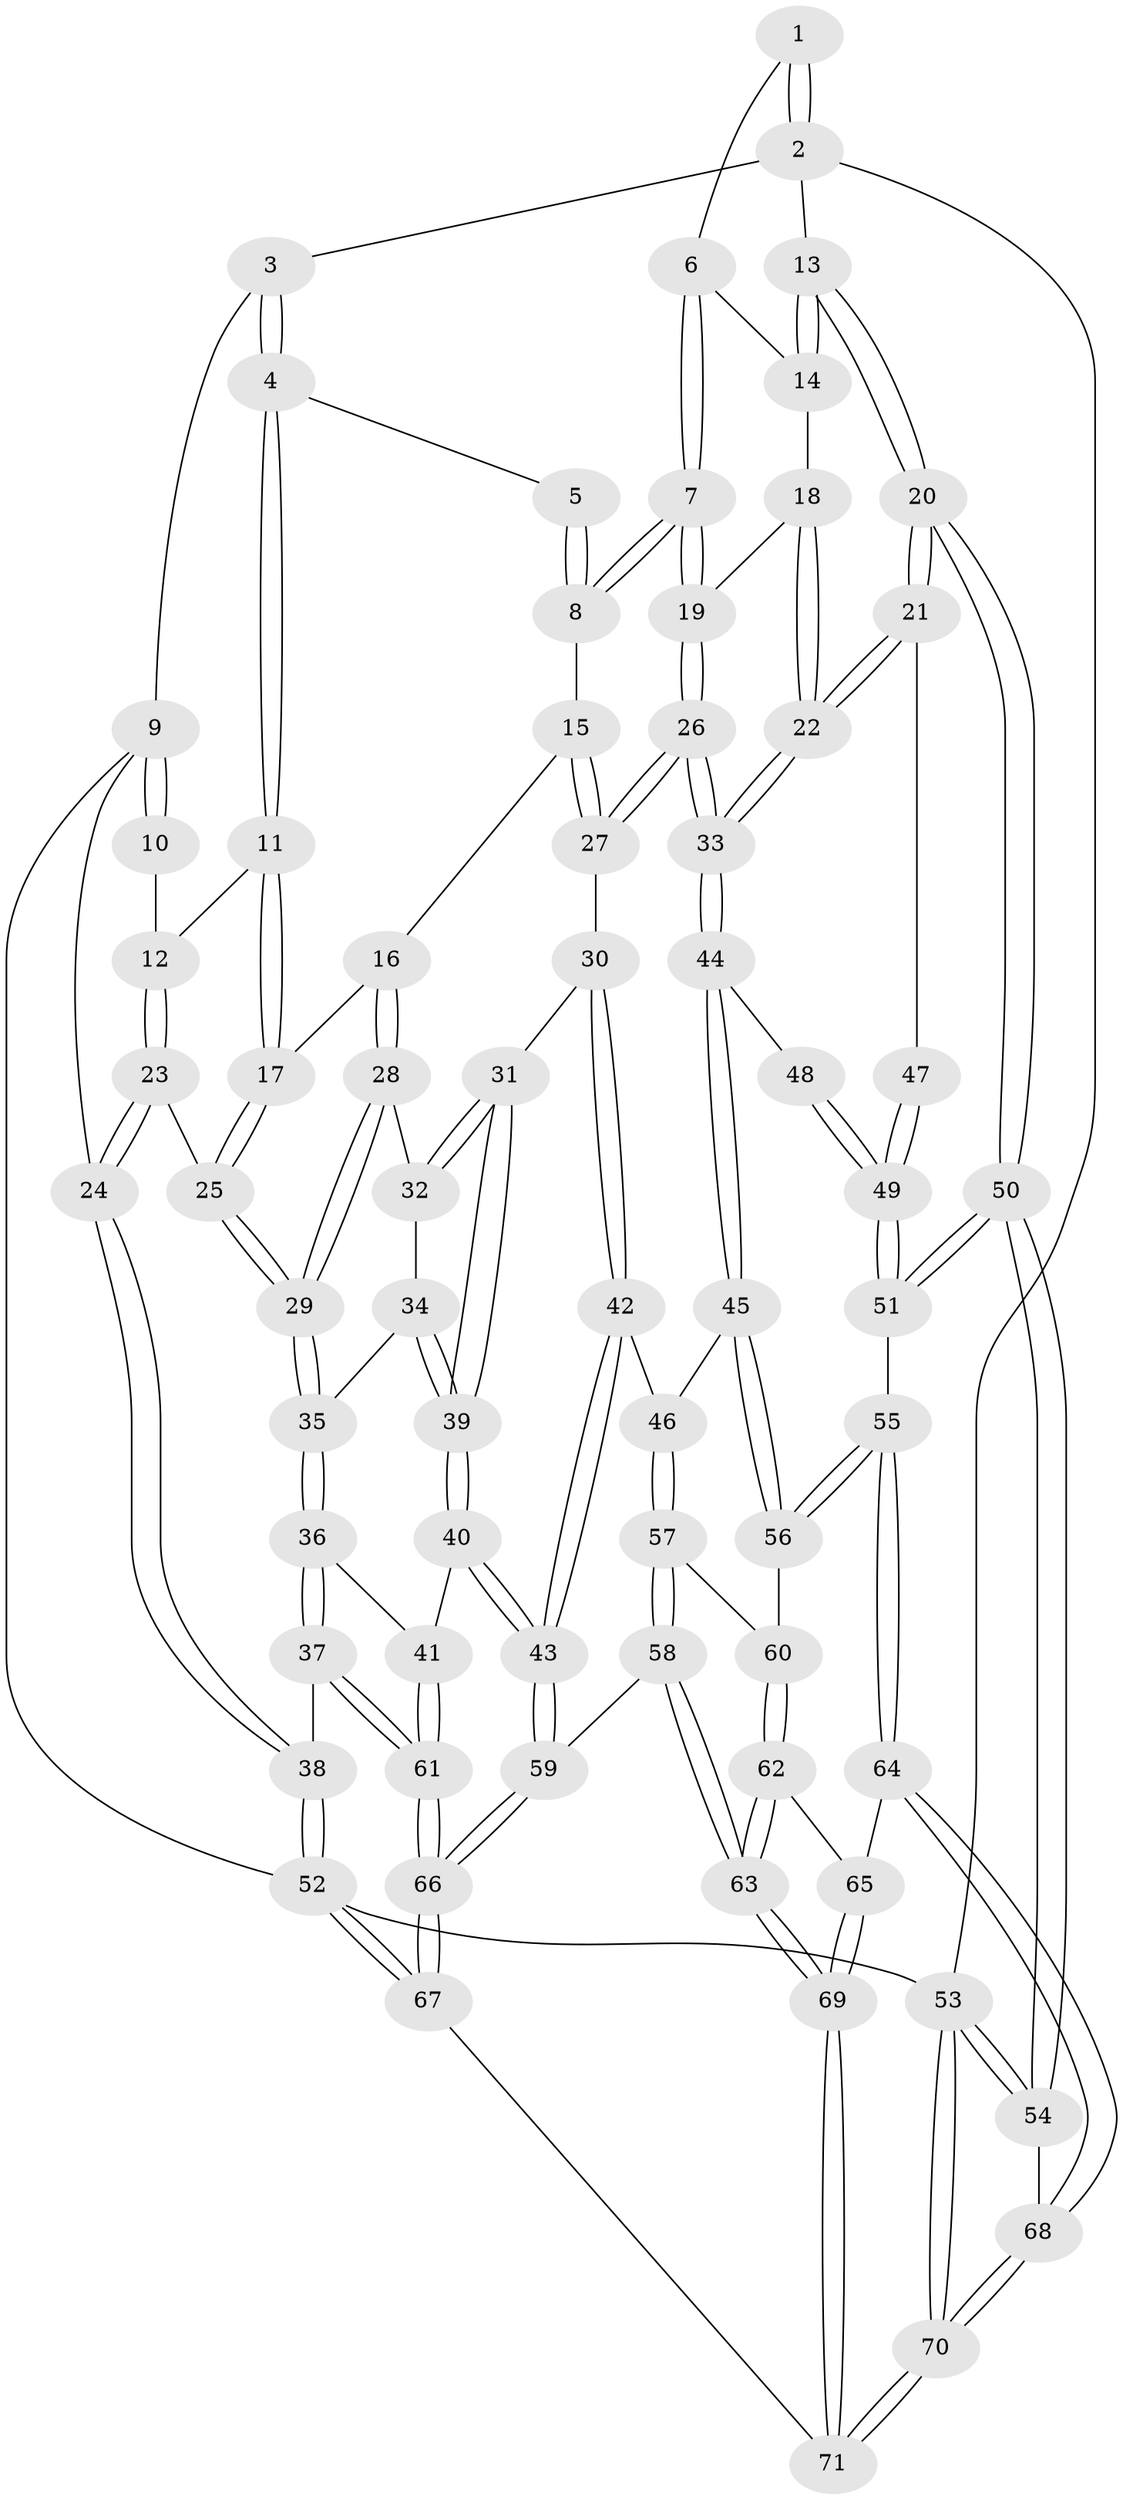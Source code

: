 // Generated by graph-tools (version 1.1) at 2025/11/02/27/25 16:11:59]
// undirected, 71 vertices, 174 edges
graph export_dot {
graph [start="1"]
  node [color=gray90,style=filled];
  1 [pos="+0.8875864058335209+0"];
  2 [pos="+1+0"];
  3 [pos="+0.2912056000284188+0"];
  4 [pos="+0.3311101400386828+0"];
  5 [pos="+0.6588424592037898+0"];
  6 [pos="+0.8651288851860818+0.04893076889209228"];
  7 [pos="+0.7047113787523823+0.2557348131720702"];
  8 [pos="+0.6470390825729736+0.12337694257488478"];
  9 [pos="+0+0.2626850755409694"];
  10 [pos="+0.10134532837765436+0.03784483887871047"];
  11 [pos="+0.33776825707606695+0.11778011551813891"];
  12 [pos="+0.12730398947396535+0.19277744810471753"];
  13 [pos="+1+0.3296542238415116"];
  14 [pos="+0.8786093663032238+0.12763638961199"];
  15 [pos="+0.44865965299690413+0.21725208185845876"];
  16 [pos="+0.3713717101753392+0.18311480446645534"];
  17 [pos="+0.34857097895045164+0.15303113369996318"];
  18 [pos="+0.8747175743964906+0.17971407711891008"];
  19 [pos="+0.7089811807156946+0.2825526676613805"];
  20 [pos="+1+0.3665603126847898"];
  21 [pos="+1+0.38008365662546223"];
  22 [pos="+1+0.3732190535696955"];
  23 [pos="+0.018948332490902643+0.28725932485517214"];
  24 [pos="+0+0.33208689633379007"];
  25 [pos="+0.19085403498161735+0.30927481857148703"];
  26 [pos="+0.6964409522602648+0.40213350914405577"];
  27 [pos="+0.6254175629210053+0.4011852216075508"];
  28 [pos="+0.3520827240436862+0.33744139483083224"];
  29 [pos="+0.2511083309958959+0.42948148283512866"];
  30 [pos="+0.6077474242111057+0.4109911490713973"];
  31 [pos="+0.510205840120279+0.4433920746453819"];
  32 [pos="+0.3936465778198424+0.3807760908997832"];
  33 [pos="+0.7286660190294809+0.4278085071560552"];
  34 [pos="+0.3588006222599486+0.46105077108588577"];
  35 [pos="+0.2491272702857543+0.4388919458264216"];
  36 [pos="+0.17292611827512996+0.5607551255527395"];
  37 [pos="+0+0.5565762228912994"];
  38 [pos="+0+0.5456609337622176"];
  39 [pos="+0.4315415678803301+0.5171260343735402"];
  40 [pos="+0.3657419649977941+0.6757482875803312"];
  41 [pos="+0.23462549490538515+0.6091152899353798"];
  42 [pos="+0.5073835893046643+0.6626556470527609"];
  43 [pos="+0.379236487907817+0.6965018609954005"];
  44 [pos="+0.7337437427584769+0.47594571399136115"];
  45 [pos="+0.7274941798499241+0.5306246048828442"];
  46 [pos="+0.6087530310801961+0.672551363281902"];
  47 [pos="+0.969674299630512+0.5614070216081377"];
  48 [pos="+0.8628375296300207+0.569444105076116"];
  49 [pos="+0.9290150733502957+0.641918105534069"];
  50 [pos="+1+0.7278588494482102"];
  51 [pos="+0.9339055138211604+0.6959283562842217"];
  52 [pos="+0+1"];
  53 [pos="+1+1"];
  54 [pos="+1+0.7768027085635723"];
  55 [pos="+0.8577167114198035+0.7467891755114623"];
  56 [pos="+0.7852017354073924+0.6705441302894736"];
  57 [pos="+0.6138048493100436+0.6859333651917379"];
  58 [pos="+0.5920374861754844+0.8422882805792364"];
  59 [pos="+0.3808406006058248+0.7303475985873564"];
  60 [pos="+0.6911069823987476+0.7381270982383031"];
  61 [pos="+0.15445966920399756+0.8125603688661265"];
  62 [pos="+0.6999191042800806+0.8029263926777569"];
  63 [pos="+0.6055594302657265+0.8620696294018266"];
  64 [pos="+0.8479438584173059+0.8061085393902137"];
  65 [pos="+0.8080817423388792+0.8179915840482943"];
  66 [pos="+0.23453624816729396+1"];
  67 [pos="+0.22721857966767264+1"];
  68 [pos="+0.8808411255835047+0.8540129867816383"];
  69 [pos="+0.607695974040545+1"];
  70 [pos="+0.9453815738530265+1"];
  71 [pos="+0.6003571096478567+1"];
  1 -- 2;
  1 -- 2;
  1 -- 6;
  2 -- 3;
  2 -- 13;
  2 -- 53;
  3 -- 4;
  3 -- 4;
  3 -- 9;
  4 -- 5;
  4 -- 11;
  4 -- 11;
  5 -- 8;
  5 -- 8;
  6 -- 7;
  6 -- 7;
  6 -- 14;
  7 -- 8;
  7 -- 8;
  7 -- 19;
  7 -- 19;
  8 -- 15;
  9 -- 10;
  9 -- 10;
  9 -- 24;
  9 -- 52;
  10 -- 12;
  11 -- 12;
  11 -- 17;
  11 -- 17;
  12 -- 23;
  12 -- 23;
  13 -- 14;
  13 -- 14;
  13 -- 20;
  13 -- 20;
  14 -- 18;
  15 -- 16;
  15 -- 27;
  15 -- 27;
  16 -- 17;
  16 -- 28;
  16 -- 28;
  17 -- 25;
  17 -- 25;
  18 -- 19;
  18 -- 22;
  18 -- 22;
  19 -- 26;
  19 -- 26;
  20 -- 21;
  20 -- 21;
  20 -- 50;
  20 -- 50;
  21 -- 22;
  21 -- 22;
  21 -- 47;
  22 -- 33;
  22 -- 33;
  23 -- 24;
  23 -- 24;
  23 -- 25;
  24 -- 38;
  24 -- 38;
  25 -- 29;
  25 -- 29;
  26 -- 27;
  26 -- 27;
  26 -- 33;
  26 -- 33;
  27 -- 30;
  28 -- 29;
  28 -- 29;
  28 -- 32;
  29 -- 35;
  29 -- 35;
  30 -- 31;
  30 -- 42;
  30 -- 42;
  31 -- 32;
  31 -- 32;
  31 -- 39;
  31 -- 39;
  32 -- 34;
  33 -- 44;
  33 -- 44;
  34 -- 35;
  34 -- 39;
  34 -- 39;
  35 -- 36;
  35 -- 36;
  36 -- 37;
  36 -- 37;
  36 -- 41;
  37 -- 38;
  37 -- 61;
  37 -- 61;
  38 -- 52;
  38 -- 52;
  39 -- 40;
  39 -- 40;
  40 -- 41;
  40 -- 43;
  40 -- 43;
  41 -- 61;
  41 -- 61;
  42 -- 43;
  42 -- 43;
  42 -- 46;
  43 -- 59;
  43 -- 59;
  44 -- 45;
  44 -- 45;
  44 -- 48;
  45 -- 46;
  45 -- 56;
  45 -- 56;
  46 -- 57;
  46 -- 57;
  47 -- 49;
  47 -- 49;
  48 -- 49;
  48 -- 49;
  49 -- 51;
  49 -- 51;
  50 -- 51;
  50 -- 51;
  50 -- 54;
  50 -- 54;
  51 -- 55;
  52 -- 67;
  52 -- 67;
  52 -- 53;
  53 -- 54;
  53 -- 54;
  53 -- 70;
  53 -- 70;
  54 -- 68;
  55 -- 56;
  55 -- 56;
  55 -- 64;
  55 -- 64;
  56 -- 60;
  57 -- 58;
  57 -- 58;
  57 -- 60;
  58 -- 59;
  58 -- 63;
  58 -- 63;
  59 -- 66;
  59 -- 66;
  60 -- 62;
  60 -- 62;
  61 -- 66;
  61 -- 66;
  62 -- 63;
  62 -- 63;
  62 -- 65;
  63 -- 69;
  63 -- 69;
  64 -- 65;
  64 -- 68;
  64 -- 68;
  65 -- 69;
  65 -- 69;
  66 -- 67;
  66 -- 67;
  67 -- 71;
  68 -- 70;
  68 -- 70;
  69 -- 71;
  69 -- 71;
  70 -- 71;
  70 -- 71;
}
